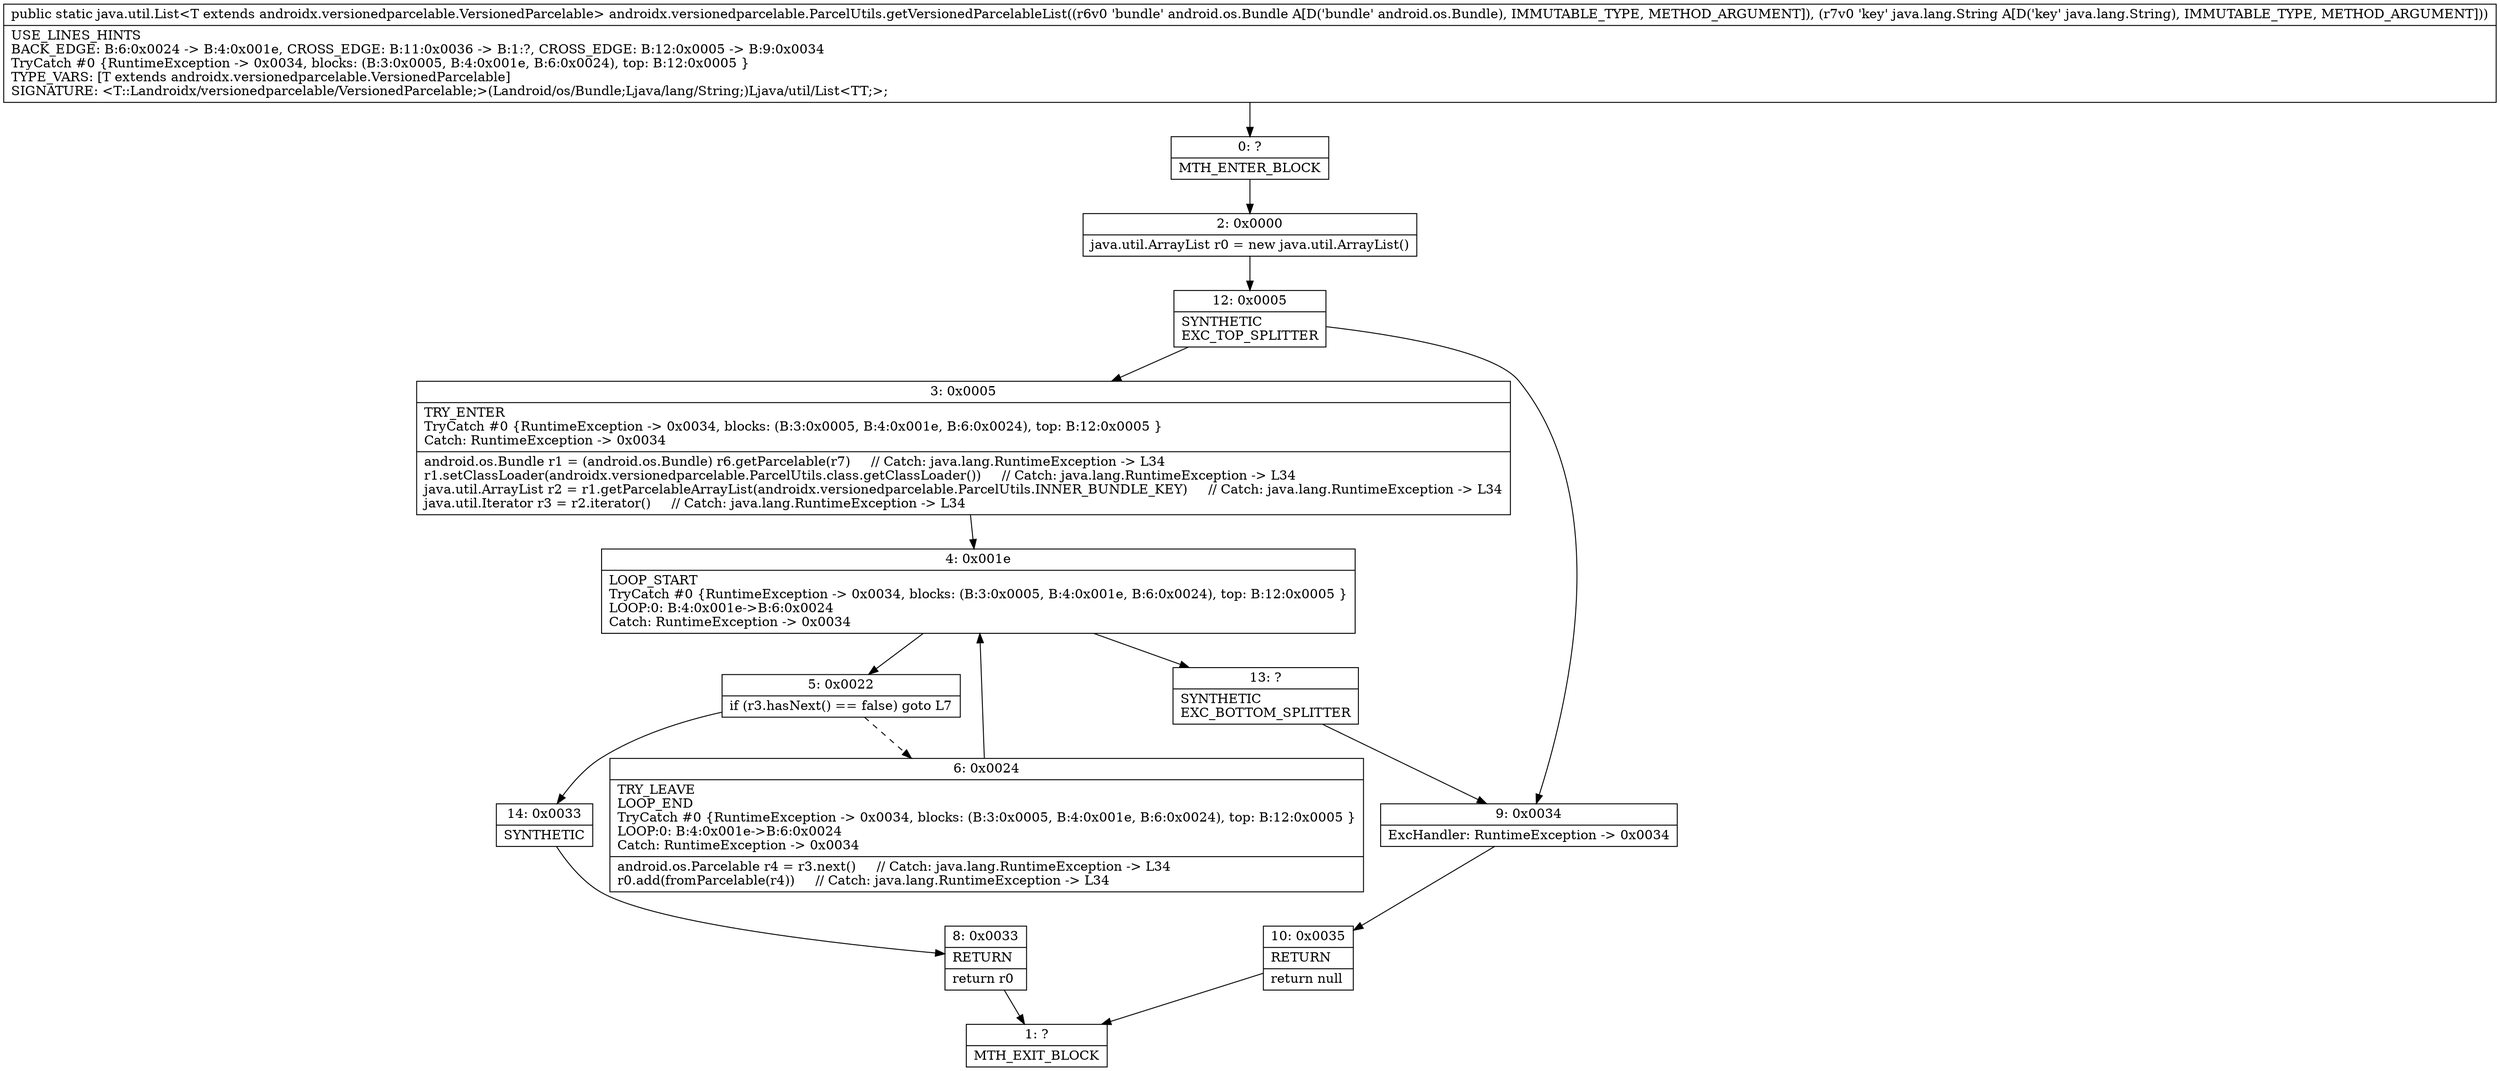 digraph "CFG forandroidx.versionedparcelable.ParcelUtils.getVersionedParcelableList(Landroid\/os\/Bundle;Ljava\/lang\/String;)Ljava\/util\/List;" {
Node_0 [shape=record,label="{0\:\ ?|MTH_ENTER_BLOCK\l}"];
Node_2 [shape=record,label="{2\:\ 0x0000|java.util.ArrayList r0 = new java.util.ArrayList()\l}"];
Node_12 [shape=record,label="{12\:\ 0x0005|SYNTHETIC\lEXC_TOP_SPLITTER\l}"];
Node_3 [shape=record,label="{3\:\ 0x0005|TRY_ENTER\lTryCatch #0 \{RuntimeException \-\> 0x0034, blocks: (B:3:0x0005, B:4:0x001e, B:6:0x0024), top: B:12:0x0005 \}\lCatch: RuntimeException \-\> 0x0034\l|android.os.Bundle r1 = (android.os.Bundle) r6.getParcelable(r7)     \/\/ Catch: java.lang.RuntimeException \-\> L34\lr1.setClassLoader(androidx.versionedparcelable.ParcelUtils.class.getClassLoader())     \/\/ Catch: java.lang.RuntimeException \-\> L34\ljava.util.ArrayList r2 = r1.getParcelableArrayList(androidx.versionedparcelable.ParcelUtils.INNER_BUNDLE_KEY)     \/\/ Catch: java.lang.RuntimeException \-\> L34\ljava.util.Iterator r3 = r2.iterator()     \/\/ Catch: java.lang.RuntimeException \-\> L34\l}"];
Node_4 [shape=record,label="{4\:\ 0x001e|LOOP_START\lTryCatch #0 \{RuntimeException \-\> 0x0034, blocks: (B:3:0x0005, B:4:0x001e, B:6:0x0024), top: B:12:0x0005 \}\lLOOP:0: B:4:0x001e\-\>B:6:0x0024\lCatch: RuntimeException \-\> 0x0034\l}"];
Node_5 [shape=record,label="{5\:\ 0x0022|if (r3.hasNext() == false) goto L7\l}"];
Node_6 [shape=record,label="{6\:\ 0x0024|TRY_LEAVE\lLOOP_END\lTryCatch #0 \{RuntimeException \-\> 0x0034, blocks: (B:3:0x0005, B:4:0x001e, B:6:0x0024), top: B:12:0x0005 \}\lLOOP:0: B:4:0x001e\-\>B:6:0x0024\lCatch: RuntimeException \-\> 0x0034\l|android.os.Parcelable r4 = r3.next()     \/\/ Catch: java.lang.RuntimeException \-\> L34\lr0.add(fromParcelable(r4))     \/\/ Catch: java.lang.RuntimeException \-\> L34\l}"];
Node_14 [shape=record,label="{14\:\ 0x0033|SYNTHETIC\l}"];
Node_8 [shape=record,label="{8\:\ 0x0033|RETURN\l|return r0\l}"];
Node_1 [shape=record,label="{1\:\ ?|MTH_EXIT_BLOCK\l}"];
Node_13 [shape=record,label="{13\:\ ?|SYNTHETIC\lEXC_BOTTOM_SPLITTER\l}"];
Node_9 [shape=record,label="{9\:\ 0x0034|ExcHandler: RuntimeException \-\> 0x0034\l}"];
Node_10 [shape=record,label="{10\:\ 0x0035|RETURN\l|return null\l}"];
MethodNode[shape=record,label="{public static java.util.List\<T extends androidx.versionedparcelable.VersionedParcelable\> androidx.versionedparcelable.ParcelUtils.getVersionedParcelableList((r6v0 'bundle' android.os.Bundle A[D('bundle' android.os.Bundle), IMMUTABLE_TYPE, METHOD_ARGUMENT]), (r7v0 'key' java.lang.String A[D('key' java.lang.String), IMMUTABLE_TYPE, METHOD_ARGUMENT]))  | USE_LINES_HINTS\lBACK_EDGE: B:6:0x0024 \-\> B:4:0x001e, CROSS_EDGE: B:11:0x0036 \-\> B:1:?, CROSS_EDGE: B:12:0x0005 \-\> B:9:0x0034\lTryCatch #0 \{RuntimeException \-\> 0x0034, blocks: (B:3:0x0005, B:4:0x001e, B:6:0x0024), top: B:12:0x0005 \}\lTYPE_VARS: [T extends androidx.versionedparcelable.VersionedParcelable]\lSIGNATURE: \<T::Landroidx\/versionedparcelable\/VersionedParcelable;\>(Landroid\/os\/Bundle;Ljava\/lang\/String;)Ljava\/util\/List\<TT;\>;\l}"];
MethodNode -> Node_0;Node_0 -> Node_2;
Node_2 -> Node_12;
Node_12 -> Node_3;
Node_12 -> Node_9;
Node_3 -> Node_4;
Node_4 -> Node_5;
Node_4 -> Node_13;
Node_5 -> Node_6[style=dashed];
Node_5 -> Node_14;
Node_6 -> Node_4;
Node_14 -> Node_8;
Node_8 -> Node_1;
Node_13 -> Node_9;
Node_9 -> Node_10;
Node_10 -> Node_1;
}


